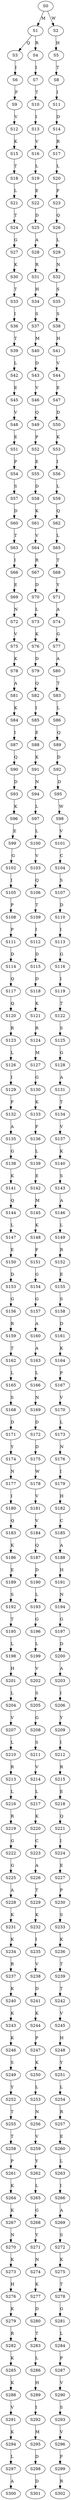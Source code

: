 strict digraph  {
	S0 -> S1 [ label = M ];
	S0 -> S2 [ label = W ];
	S1 -> S3 [ label = Q ];
	S1 -> S4 [ label = R ];
	S2 -> S5 [ label = H ];
	S3 -> S6 [ label = I ];
	S4 -> S7 [ label = I ];
	S5 -> S8 [ label = T ];
	S6 -> S9 [ label = F ];
	S7 -> S10 [ label = T ];
	S8 -> S11 [ label = I ];
	S9 -> S12 [ label = V ];
	S10 -> S13 [ label = I ];
	S11 -> S14 [ label = D ];
	S12 -> S15 [ label = K ];
	S13 -> S16 [ label = V ];
	S14 -> S17 [ label = R ];
	S15 -> S18 [ label = T ];
	S16 -> S19 [ label = L ];
	S17 -> S20 [ label = L ];
	S18 -> S21 [ label = L ];
	S19 -> S22 [ label = E ];
	S20 -> S23 [ label = F ];
	S21 -> S24 [ label = T ];
	S22 -> S25 [ label = D ];
	S23 -> S26 [ label = Q ];
	S24 -> S27 [ label = G ];
	S25 -> S28 [ label = A ];
	S26 -> S29 [ label = L ];
	S27 -> S30 [ label = K ];
	S28 -> S31 [ label = R ];
	S29 -> S32 [ label = N ];
	S30 -> S33 [ label = T ];
	S31 -> S34 [ label = H ];
	S32 -> S35 [ label = S ];
	S33 -> S36 [ label = I ];
	S34 -> S37 [ label = S ];
	S35 -> S38 [ label = S ];
	S36 -> S39 [ label = T ];
	S37 -> S40 [ label = M ];
	S38 -> S41 [ label = H ];
	S39 -> S42 [ label = L ];
	S40 -> S43 [ label = D ];
	S41 -> S44 [ label = V ];
	S42 -> S45 [ label = E ];
	S43 -> S46 [ label = V ];
	S44 -> S47 [ label = E ];
	S45 -> S48 [ label = V ];
	S46 -> S49 [ label = Q ];
	S47 -> S50 [ label = D ];
	S48 -> S51 [ label = E ];
	S49 -> S52 [ label = P ];
	S50 -> S53 [ label = K ];
	S51 -> S54 [ label = P ];
	S52 -> S55 [ label = E ];
	S53 -> S56 [ label = I ];
	S54 -> S57 [ label = S ];
	S55 -> S58 [ label = D ];
	S56 -> S59 [ label = L ];
	S57 -> S60 [ label = D ];
	S58 -> S61 [ label = K ];
	S59 -> S62 [ label = Q ];
	S60 -> S63 [ label = T ];
	S61 -> S64 [ label = V ];
	S62 -> S65 [ label = L ];
	S63 -> S66 [ label = I ];
	S64 -> S67 [ label = R ];
	S65 -> S68 [ label = T ];
	S66 -> S69 [ label = E ];
	S67 -> S70 [ label = D ];
	S68 -> S71 [ label = Y ];
	S69 -> S72 [ label = N ];
	S70 -> S73 [ label = L ];
	S71 -> S74 [ label = A ];
	S72 -> S75 [ label = V ];
	S73 -> S76 [ label = K ];
	S74 -> S77 [ label = G ];
	S75 -> S78 [ label = K ];
	S76 -> S79 [ label = D ];
	S77 -> S80 [ label = A ];
	S78 -> S81 [ label = A ];
	S79 -> S82 [ label = Q ];
	S80 -> S83 [ label = T ];
	S81 -> S84 [ label = K ];
	S82 -> S85 [ label = I ];
	S83 -> S86 [ label = L ];
	S84 -> S87 [ label = I ];
	S85 -> S88 [ label = E ];
	S86 -> S89 [ label = Q ];
	S87 -> S90 [ label = Q ];
	S88 -> S91 [ label = K ];
	S89 -> S92 [ label = D ];
	S90 -> S93 [ label = D ];
	S91 -> S94 [ label = N ];
	S92 -> S95 [ label = D ];
	S93 -> S96 [ label = K ];
	S94 -> S97 [ label = L ];
	S95 -> S98 [ label = W ];
	S96 -> S99 [ label = E ];
	S97 -> S100 [ label = L ];
	S98 -> S101 [ label = V ];
	S99 -> S102 [ label = G ];
	S100 -> S103 [ label = V ];
	S101 -> S104 [ label = C ];
	S102 -> S105 [ label = I ];
	S103 -> S106 [ label = Q ];
	S104 -> S107 [ label = S ];
	S105 -> S108 [ label = P ];
	S106 -> S109 [ label = T ];
	S107 -> S110 [ label = D ];
	S108 -> S111 [ label = P ];
	S109 -> S112 [ label = I ];
	S110 -> S113 [ label = I ];
	S111 -> S114 [ label = D ];
	S112 -> S115 [ label = D ];
	S113 -> S116 [ label = G ];
	S114 -> S117 [ label = Q ];
	S115 -> S118 [ label = D ];
	S116 -> S119 [ label = I ];
	S117 -> S120 [ label = Q ];
	S118 -> S121 [ label = K ];
	S119 -> S122 [ label = T ];
	S120 -> S123 [ label = R ];
	S121 -> S124 [ label = R ];
	S122 -> S125 [ label = S ];
	S123 -> S126 [ label = L ];
	S124 -> S127 [ label = M ];
	S125 -> S128 [ label = G ];
	S126 -> S129 [ label = I ];
	S127 -> S130 [ label = G ];
	S128 -> S131 [ label = A ];
	S129 -> S132 [ label = F ];
	S130 -> S133 [ label = K ];
	S131 -> S134 [ label = T ];
	S132 -> S135 [ label = A ];
	S133 -> S136 [ label = F ];
	S134 -> S137 [ label = V ];
	S135 -> S138 [ label = G ];
	S136 -> S139 [ label = L ];
	S137 -> S140 [ label = K ];
	S138 -> S141 [ label = K ];
	S139 -> S142 [ label = E ];
	S140 -> S143 [ label = S ];
	S141 -> S144 [ label = Q ];
	S142 -> S145 [ label = M ];
	S143 -> S146 [ label = A ];
	S144 -> S147 [ label = L ];
	S145 -> S148 [ label = K ];
	S146 -> S149 [ label = L ];
	S147 -> S150 [ label = E ];
	S148 -> S151 [ label = F ];
	S149 -> S152 [ label = R ];
	S150 -> S153 [ label = D ];
	S151 -> S154 [ label = G ];
	S152 -> S155 [ label = E ];
	S153 -> S156 [ label = G ];
	S154 -> S157 [ label = G ];
	S155 -> S158 [ label = S ];
	S156 -> S159 [ label = R ];
	S157 -> S160 [ label = A ];
	S158 -> S161 [ label = D ];
	S159 -> S162 [ label = T ];
	S160 -> S163 [ label = A ];
	S161 -> S164 [ label = K ];
	S162 -> S165 [ label = L ];
	S163 -> S166 [ label = L ];
	S164 -> S167 [ label = P ];
	S165 -> S168 [ label = S ];
	S166 -> S169 [ label = N ];
	S167 -> S170 [ label = V ];
	S168 -> S171 [ label = D ];
	S169 -> S172 [ label = D ];
	S170 -> S173 [ label = L ];
	S171 -> S174 [ label = Y ];
	S172 -> S175 [ label = D ];
	S173 -> S176 [ label = N ];
	S174 -> S177 [ label = N ];
	S175 -> S178 [ label = W ];
	S176 -> S179 [ label = I ];
	S177 -> S180 [ label = I ];
	S178 -> S181 [ label = V ];
	S179 -> S182 [ label = H ];
	S180 -> S183 [ label = Q ];
	S181 -> S184 [ label = V ];
	S182 -> S185 [ label = C ];
	S183 -> S186 [ label = K ];
	S184 -> S187 [ label = Q ];
	S185 -> S188 [ label = A ];
	S186 -> S189 [ label = E ];
	S187 -> S190 [ label = D ];
	S188 -> S191 [ label = H ];
	S189 -> S192 [ label = S ];
	S190 -> S193 [ label = L ];
	S191 -> S194 [ label = N ];
	S192 -> S195 [ label = T ];
	S193 -> S196 [ label = G ];
	S194 -> S197 [ label = G ];
	S195 -> S198 [ label = L ];
	S196 -> S199 [ label = L ];
	S197 -> S200 [ label = D ];
	S198 -> S201 [ label = H ];
	S199 -> S202 [ label = V ];
	S200 -> S203 [ label = A ];
	S201 -> S204 [ label = L ];
	S202 -> S205 [ label = S ];
	S203 -> S206 [ label = I ];
	S204 -> S207 [ label = V ];
	S205 -> S208 [ label = G ];
	S206 -> S209 [ label = Y ];
	S207 -> S210 [ label = L ];
	S208 -> S211 [ label = S ];
	S209 -> S212 [ label = I ];
	S210 -> S213 [ label = R ];
	S211 -> S214 [ label = V ];
	S212 -> S215 [ label = R ];
	S213 -> S216 [ label = L ];
	S214 -> S217 [ label = L ];
	S215 -> S218 [ label = E ];
	S216 -> S219 [ label = R ];
	S217 -> S220 [ label = K ];
	S218 -> S221 [ label = Q ];
	S219 -> S222 [ label = G ];
	S220 -> S223 [ label = C ];
	S221 -> S224 [ label = I ];
	S222 -> S225 [ label = G ];
	S223 -> S226 [ label = A ];
	S224 -> S227 [ label = E ];
	S225 -> S228 [ label = A ];
	S226 -> S229 [ label = T ];
	S227 -> S230 [ label = P ];
	S228 -> S231 [ label = K ];
	S229 -> S232 [ label = K ];
	S230 -> S233 [ label = S ];
	S231 -> S234 [ label = K ];
	S232 -> S235 [ label = I ];
	S233 -> S236 [ label = K ];
	S234 -> S237 [ label = R ];
	S235 -> S238 [ label = V ];
	S236 -> S239 [ label = T ];
	S237 -> S240 [ label = K ];
	S238 -> S241 [ label = D ];
	S239 -> S242 [ label = T ];
	S240 -> S243 [ label = K ];
	S241 -> S244 [ label = K ];
	S242 -> S245 [ label = V ];
	S243 -> S246 [ label = K ];
	S244 -> S247 [ label = P ];
	S245 -> S248 [ label = H ];
	S246 -> S249 [ label = S ];
	S247 -> S250 [ label = K ];
	S248 -> S251 [ label = Y ];
	S249 -> S252 [ label = Y ];
	S250 -> S253 [ label = L ];
	S251 -> S254 [ label = L ];
	S252 -> S255 [ label = T ];
	S253 -> S256 [ label = N ];
	S254 -> S257 [ label = R ];
	S255 -> S258 [ label = T ];
	S256 -> S259 [ label = V ];
	S257 -> S260 [ label = E ];
	S258 -> S261 [ label = P ];
	S259 -> S262 [ label = Y ];
	S260 -> S263 [ label = L ];
	S261 -> S264 [ label = K ];
	S262 -> S265 [ label = L ];
	S263 -> S266 [ label = I ];
	S264 -> S267 [ label = K ];
	S265 -> S268 [ label = G ];
	S266 -> S269 [ label = A ];
	S267 -> S270 [ label = N ];
	S268 -> S271 [ label = Y ];
	S269 -> S272 [ label = S ];
	S270 -> S273 [ label = K ];
	S271 -> S274 [ label = N ];
	S272 -> S275 [ label = K ];
	S273 -> S276 [ label = H ];
	S274 -> S277 [ label = K ];
	S275 -> S278 [ label = T ];
	S276 -> S279 [ label = K ];
	S277 -> S280 [ label = D ];
	S278 -> S281 [ label = G ];
	S279 -> S282 [ label = R ];
	S280 -> S283 [ label = T ];
	S281 -> S284 [ label = L ];
	S282 -> S285 [ label = K ];
	S283 -> S286 [ label = L ];
	S284 -> S287 [ label = P ];
	S285 -> S288 [ label = K ];
	S286 -> S289 [ label = H ];
	S287 -> S290 [ label = V ];
	S288 -> S291 [ label = V ];
	S289 -> S292 [ label = I ];
	S290 -> S293 [ label = S ];
	S291 -> S294 [ label = K ];
	S292 -> S295 [ label = M ];
	S293 -> S296 [ label = V ];
	S294 -> S297 [ label = L ];
	S295 -> S298 [ label = D ];
	S296 -> S299 [ label = F ];
	S297 -> S300 [ label = A ];
	S298 -> S301 [ label = D ];
	S299 -> S302 [ label = R ];
}
